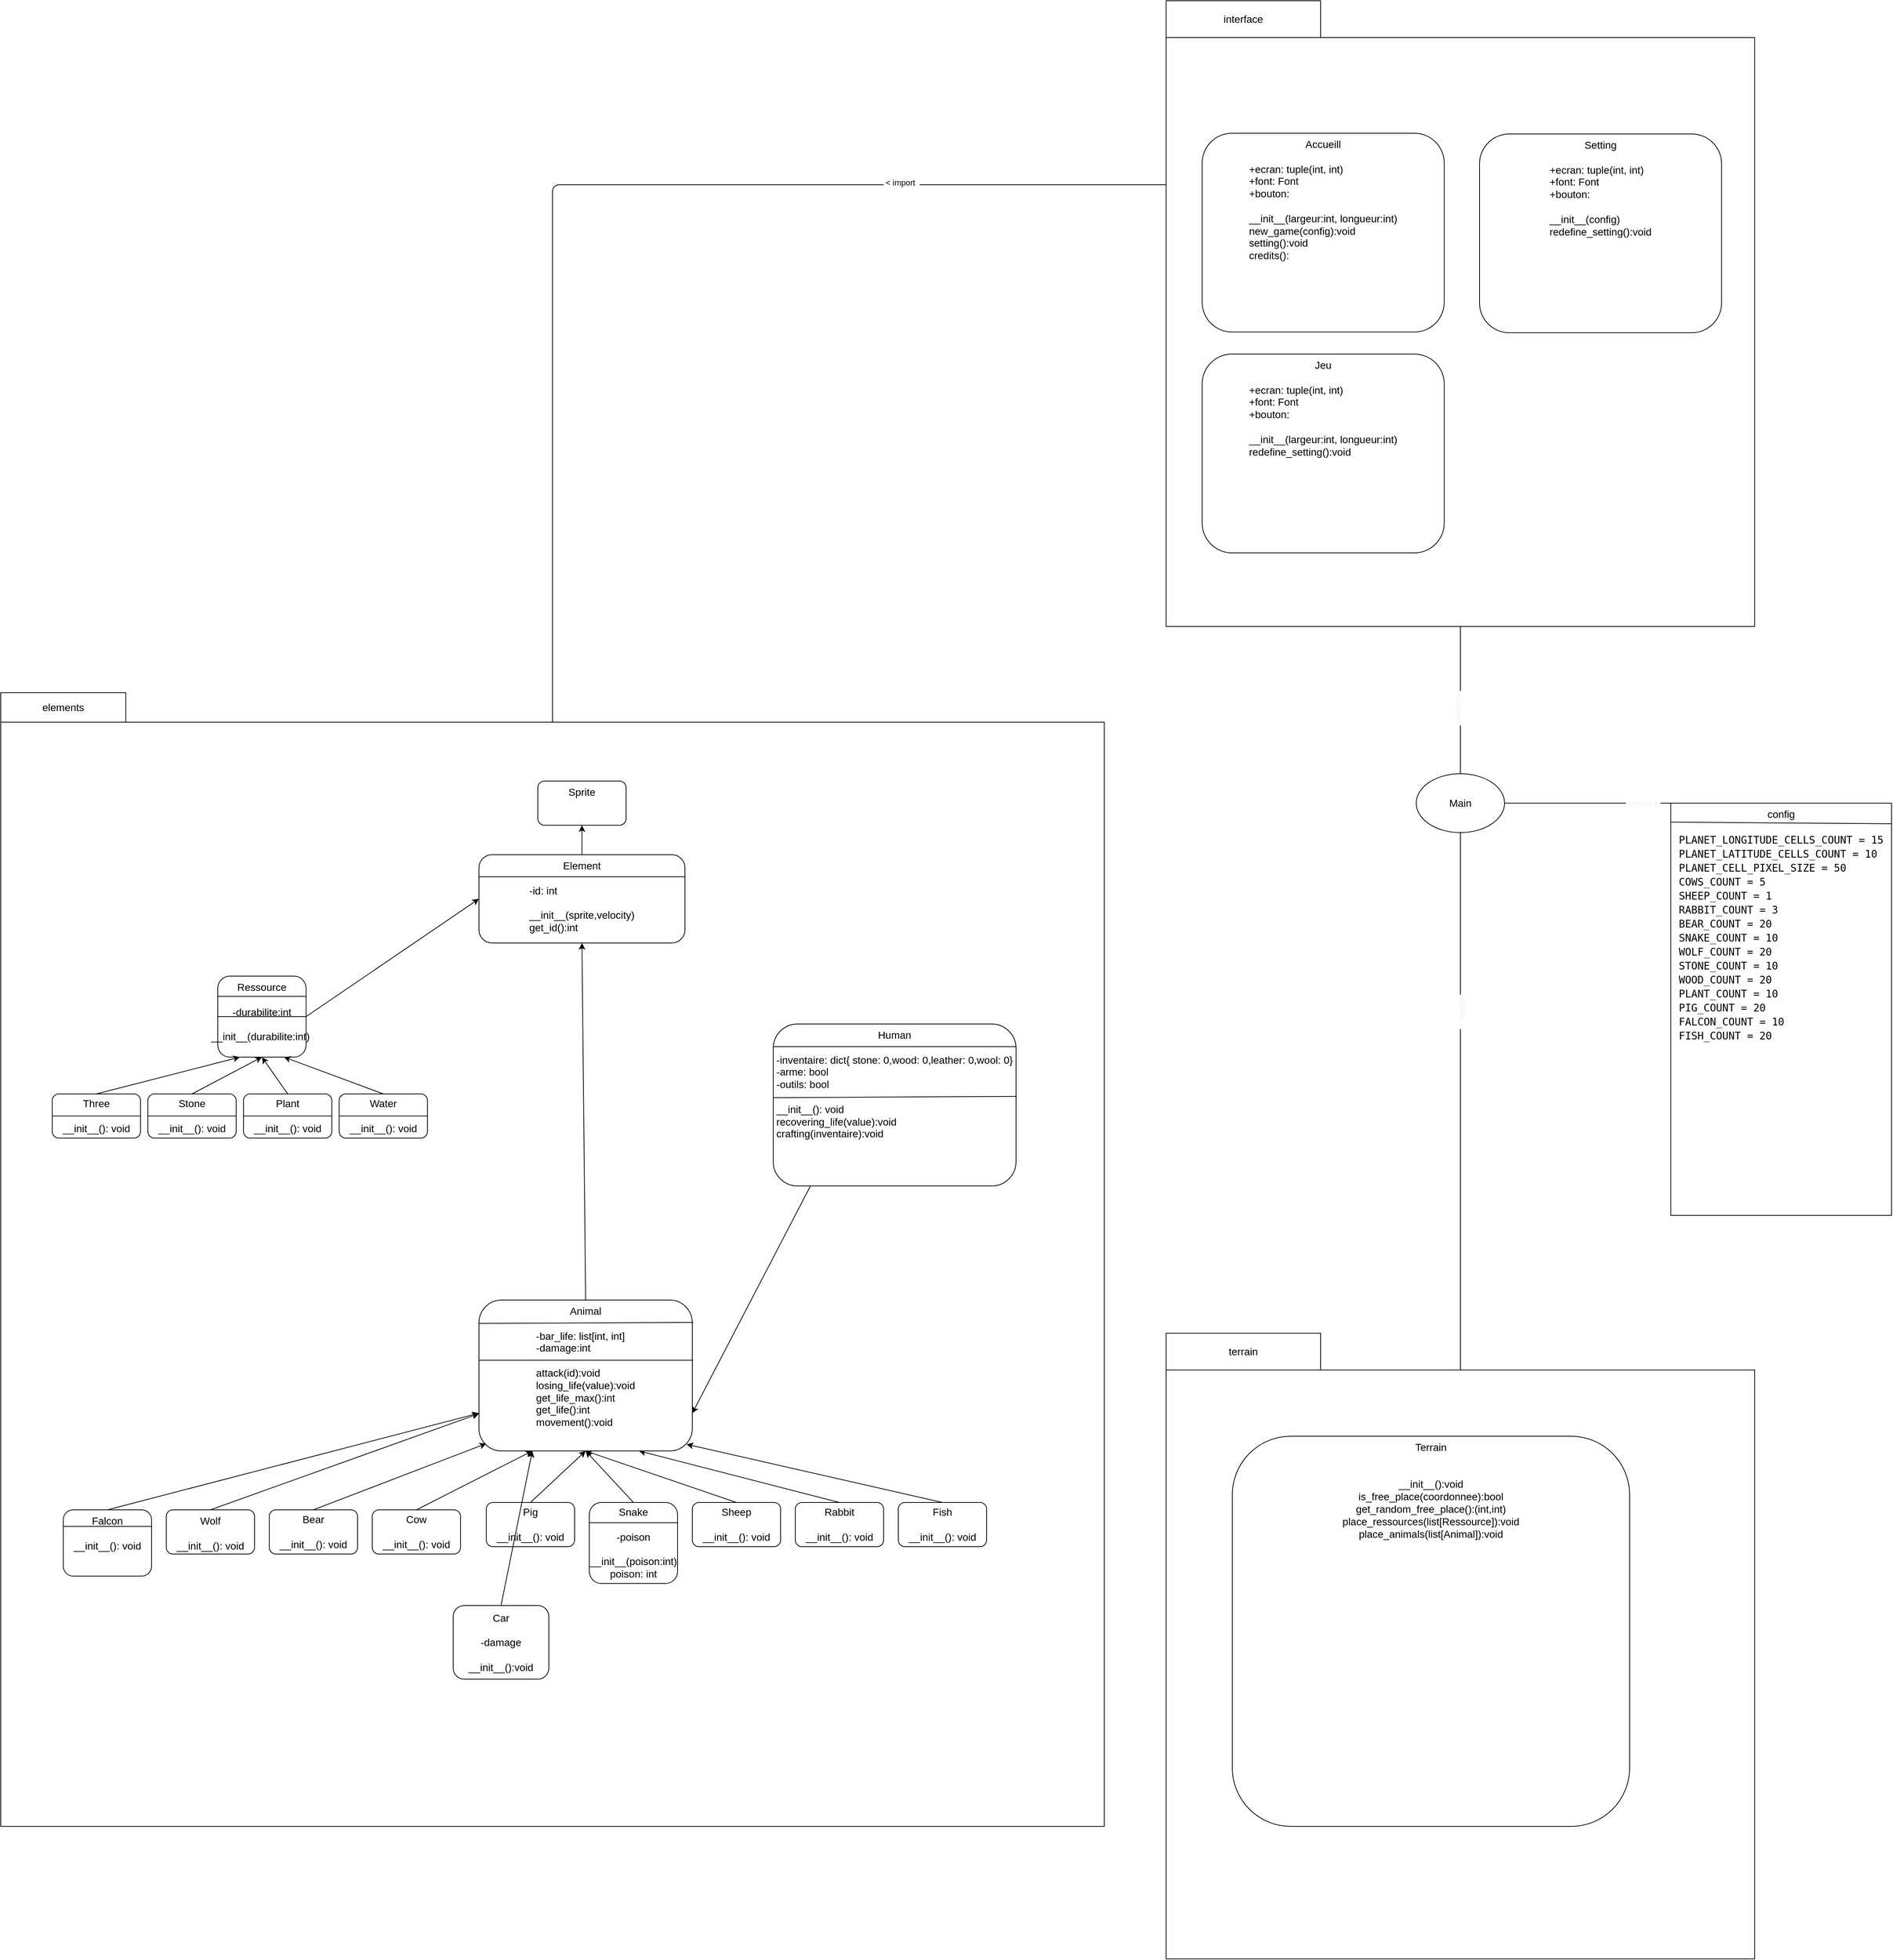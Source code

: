<mxfile>
    <diagram id="VOS-tVAvLOS94y7pvhUZ" name="Page-1">
        <mxGraphModel dx="2011" dy="1875" grid="1" gridSize="10" guides="1" tooltips="1" connect="1" arrows="1" fold="1" page="1" pageScale="1" pageWidth="827" pageHeight="1169" math="0" shadow="0">
            <root>
                <mxCell id="0"/>
                <mxCell id="1" parent="0"/>
                <mxCell id="7" value="&lt;p style=&quot;line-height: 120%; font-size: 14px;&quot;&gt;&lt;br style=&quot;font-size: 14px;&quot;&gt;&lt;/p&gt;" style="whiteSpace=wrap;html=1;aspect=fixed;align=left;horizontal=1;verticalAlign=top;fontSize=14;" parent="1" vertex="1">
                    <mxGeometry x="-390" y="80" width="1500" height="1500" as="geometry"/>
                </mxCell>
                <mxCell id="37" style="edgeStyle=none;html=1;exitX=0.5;exitY=0;exitDx=0;exitDy=0;entryX=0.5;entryY=1;entryDx=0;entryDy=0;fontSize=14;" parent="1" source="3" target="36" edge="1">
                    <mxGeometry relative="1" as="geometry"/>
                </mxCell>
                <mxCell id="3" value="Element&lt;br style=&quot;font-size: 14px;&quot;&gt;&lt;br style=&quot;font-size: 14px;&quot;&gt;&lt;div style=&quot;text-align: left; font-size: 14px;&quot;&gt;&lt;span style=&quot;background-color: initial; font-size: 14px;&quot;&gt;-id: int&lt;/span&gt;&lt;/div&gt;&lt;div style=&quot;text-align: left; font-size: 14px;&quot;&gt;&lt;span style=&quot;background-color: initial; font-size: 14px;&quot;&gt;&lt;br style=&quot;font-size: 14px;&quot;&gt;&lt;/span&gt;&lt;/div&gt;&lt;div style=&quot;text-align: left; font-size: 14px;&quot;&gt;&lt;span style=&quot;background-color: initial; font-size: 14px;&quot;&gt;__init__(sprite,velocity)&lt;/span&gt;&lt;/div&gt;&lt;div style=&quot;text-align: left; font-size: 14px;&quot;&gt;&lt;span style=&quot;background-color: initial; font-size: 14px;&quot;&gt;get_id():int&lt;/span&gt;&lt;/div&gt;" style="rounded=1;whiteSpace=wrap;html=1;verticalAlign=top;fontSize=14;" parent="1" vertex="1">
                    <mxGeometry x="260" y="260" width="280" height="120" as="geometry"/>
                </mxCell>
                <mxCell id="24" style="edgeStyle=none;html=1;exitX=0.5;exitY=0;exitDx=0;exitDy=0;entryX=0;entryY=0.75;entryDx=0;entryDy=0;fontSize=14;" parent="1" source="21" target="5" edge="1">
                    <mxGeometry relative="1" as="geometry"/>
                </mxCell>
                <mxCell id="25" style="edgeStyle=none;html=1;exitX=0.5;exitY=0;exitDx=0;exitDy=0;fontSize=14;" parent="1" source="22" target="5" edge="1">
                    <mxGeometry relative="1" as="geometry"/>
                </mxCell>
                <mxCell id="26" style="edgeStyle=none;html=1;exitX=0.5;exitY=0;exitDx=0;exitDy=0;fontSize=14;entryX=0.034;entryY=0.951;entryDx=0;entryDy=0;entryPerimeter=0;" parent="1" source="23" target="5" edge="1">
                    <mxGeometry relative="1" as="geometry">
                        <mxPoint x="200" y="1040" as="targetPoint"/>
                    </mxGeometry>
                </mxCell>
                <mxCell id="28" style="edgeStyle=none;html=1;exitX=0.5;exitY=0;exitDx=0;exitDy=0;entryX=0.5;entryY=1;entryDx=0;entryDy=0;fontSize=14;" parent="1" source="18" target="5" edge="1">
                    <mxGeometry relative="1" as="geometry"/>
                </mxCell>
                <mxCell id="29" style="edgeStyle=none;html=1;exitX=0.5;exitY=0;exitDx=0;exitDy=0;entryX=0.75;entryY=1;entryDx=0;entryDy=0;fontSize=14;" parent="1" source="19" target="5" edge="1">
                    <mxGeometry relative="1" as="geometry"/>
                </mxCell>
                <mxCell id="5" value="Animal&lt;br style=&quot;font-size: 14px;&quot;&gt;&lt;br style=&quot;font-size: 14px;&quot;&gt;&lt;div style=&quot;text-align: left; font-size: 14px;&quot;&gt;&lt;span style=&quot;background-color: initial; font-size: 14px;&quot;&gt;-bar_life: list[int, int]&lt;/span&gt;&lt;/div&gt;&lt;div style=&quot;text-align: left; font-size: 14px;&quot;&gt;-damage:int&lt;/div&gt;&lt;div style=&quot;text-align: left; font-size: 14px;&quot;&gt;&lt;br style=&quot;font-size: 14px;&quot;&gt;&lt;/div&gt;&lt;div style=&quot;text-align: left; font-size: 14px;&quot;&gt;attack(id):void&lt;/div&gt;&lt;div style=&quot;text-align: left; font-size: 14px;&quot;&gt;losing_life(value):void&lt;br style=&quot;font-size: 14px;&quot;&gt;&lt;/div&gt;&lt;div style=&quot;text-align: left; font-size: 14px;&quot;&gt;&lt;div style=&quot;font-size: 14px;&quot;&gt;&lt;span style=&quot;background-color: initial; font-size: 14px;&quot;&gt;get_life_max():int&lt;/span&gt;&lt;/div&gt;&lt;div style=&quot;font-size: 14px;&quot;&gt;&lt;span style=&quot;background-color: initial; font-size: 14px;&quot;&gt;get_life():int&lt;/span&gt;&lt;/div&gt;&lt;div style=&quot;font-size: 14px;&quot;&gt;movement():void&lt;/div&gt;&lt;/div&gt;" style="rounded=1;whiteSpace=wrap;html=1;verticalAlign=top;align=center;fontSize=14;" parent="1" vertex="1">
                    <mxGeometry x="260" y="865" width="290" height="205" as="geometry"/>
                </mxCell>
                <mxCell id="6" value="" style="endArrow=classic;html=1;entryX=0.5;entryY=1;entryDx=0;entryDy=0;exitX=0.5;exitY=0;exitDx=0;exitDy=0;fontSize=14;" parent="1" source="5" target="3" edge="1">
                    <mxGeometry width="50" height="50" relative="1" as="geometry">
                        <mxPoint x="270" y="530" as="sourcePoint"/>
                        <mxPoint x="220" y="580" as="targetPoint"/>
                    </mxGeometry>
                </mxCell>
                <mxCell id="8" value="Cow&lt;br style=&quot;font-size: 14px;&quot;&gt;&lt;br style=&quot;font-size: 14px;&quot;&gt;__init__(): void" style="rounded=1;whiteSpace=wrap;html=1;fontSize=14;" parent="1" vertex="1">
                    <mxGeometry x="115" y="1150" width="120" height="60" as="geometry"/>
                </mxCell>
                <mxCell id="9" value="" style="endArrow=classic;html=1;entryX=0.25;entryY=1;entryDx=0;entryDy=0;exitX=0.5;exitY=0;exitDx=0;exitDy=0;fontSize=14;" parent="1" source="8" target="5" edge="1">
                    <mxGeometry width="50" height="50" relative="1" as="geometry">
                        <mxPoint x="190.0" y="1140" as="sourcePoint"/>
                        <mxPoint x="820" y="1240" as="targetPoint"/>
                    </mxGeometry>
                </mxCell>
                <mxCell id="10" value="Pig&lt;br style=&quot;font-size: 14px;&quot;&gt;&lt;br style=&quot;font-size: 14px;&quot;&gt;__init__(): void" style="rounded=1;whiteSpace=wrap;html=1;fontSize=14;" parent="1" vertex="1">
                    <mxGeometry x="270" y="1140" width="120" height="60" as="geometry"/>
                </mxCell>
                <mxCell id="11" value="" style="endArrow=classic;html=1;entryX=0.5;entryY=1;entryDx=0;entryDy=0;exitX=0.5;exitY=0;exitDx=0;exitDy=0;fontSize=14;" parent="1" source="10" target="5" edge="1">
                    <mxGeometry width="50" height="50" relative="1" as="geometry">
                        <mxPoint x="510" y="1090" as="sourcePoint"/>
                        <mxPoint x="460" y="1140" as="targetPoint"/>
                    </mxGeometry>
                </mxCell>
                <mxCell id="12" value="Snake&lt;br style=&quot;font-size: 14px;&quot;&gt;&lt;br style=&quot;font-size: 14px;&quot;&gt;-poison&lt;br style=&quot;font-size: 14px;&quot;&gt;&lt;br style=&quot;font-size: 14px;&quot;&gt;__init__(poison:int)&lt;br style=&quot;font-size: 14px;&quot;&gt;poison: int" style="rounded=1;whiteSpace=wrap;html=1;fontSize=14;" parent="1" vertex="1">
                    <mxGeometry x="410" y="1140" width="120" height="110" as="geometry"/>
                </mxCell>
                <mxCell id="13" value="" style="endArrow=classic;html=1;entryX=0.5;entryY=1;entryDx=0;entryDy=0;exitX=0.5;exitY=0;exitDx=0;exitDy=0;fontSize=14;" parent="1" source="12" target="5" edge="1">
                    <mxGeometry width="50" height="50" relative="1" as="geometry">
                        <mxPoint x="510" y="1090" as="sourcePoint"/>
                        <mxPoint x="460" y="1140" as="targetPoint"/>
                    </mxGeometry>
                </mxCell>
                <mxCell id="14" value="&lt;font style=&quot;font-size: 14px;&quot;&gt;Main&lt;/font&gt;" style="ellipse;whiteSpace=wrap;html=1;" parent="1" vertex="1">
                    <mxGeometry x="1534" y="150" width="120" height="80" as="geometry"/>
                </mxCell>
                <mxCell id="16" value="elements" style="rounded=0;whiteSpace=wrap;html=1;container=1;fontSize=14;" parent="1" vertex="1">
                    <mxGeometry x="-390" y="40" width="170" height="40" as="geometry">
                        <mxRectangle x="-390" y="40" width="100" height="30" as="alternateBounds"/>
                    </mxGeometry>
                </mxCell>
                <mxCell id="18" value="Sheep&lt;br style=&quot;font-size: 14px;&quot;&gt;&lt;br style=&quot;font-size: 14px;&quot;&gt;__init__(): void" style="rounded=1;whiteSpace=wrap;html=1;fontSize=14;" parent="1" vertex="1">
                    <mxGeometry x="550" y="1140" width="120" height="60" as="geometry"/>
                </mxCell>
                <mxCell id="19" value="Rabbit&lt;br style=&quot;font-size: 14px;&quot;&gt;&lt;br style=&quot;font-size: 14px;&quot;&gt;__init__(): void" style="rounded=1;whiteSpace=wrap;html=1;fontSize=14;" parent="1" vertex="1">
                    <mxGeometry x="690" y="1140" width="120" height="60" as="geometry"/>
                </mxCell>
                <mxCell id="20" value="Fish&lt;br style=&quot;font-size: 14px;&quot;&gt;&lt;br style=&quot;font-size: 14px;&quot;&gt;__init__(): void" style="rounded=1;whiteSpace=wrap;html=1;fontSize=14;" parent="1" vertex="1">
                    <mxGeometry x="830" y="1140" width="120" height="60" as="geometry"/>
                </mxCell>
                <mxCell id="21" value="Falcon&lt;br style=&quot;font-size: 14px;&quot;&gt;&lt;br style=&quot;font-size: 14px;&quot;&gt;__init__(): void" style="rounded=1;whiteSpace=wrap;html=1;verticalAlign=top;fontSize=14;" parent="1" vertex="1">
                    <mxGeometry x="-305" y="1150" width="120" height="90" as="geometry"/>
                </mxCell>
                <mxCell id="22" value="Wolf&lt;br style=&quot;font-size: 14px;&quot;&gt;&lt;br style=&quot;font-size: 14px;&quot;&gt;__init__(): void" style="rounded=1;whiteSpace=wrap;html=1;verticalAlign=top;fontSize=14;" parent="1" vertex="1">
                    <mxGeometry x="-165" y="1150" width="120" height="60" as="geometry"/>
                </mxCell>
                <mxCell id="23" value="Bear&lt;br style=&quot;font-size: 14px;&quot;&gt;&lt;br style=&quot;font-size: 14px;&quot;&gt;__init__(): void" style="rounded=1;whiteSpace=wrap;html=1;fontSize=14;" parent="1" vertex="1">
                    <mxGeometry x="-25" y="1150" width="120" height="60" as="geometry"/>
                </mxCell>
                <mxCell id="32" style="edgeStyle=none;html=1;exitX=0.5;exitY=0;exitDx=0;exitDy=0;entryX=1;entryY=0.75;entryDx=0;entryDy=0;fontSize=14;" parent="1" source="27" target="5" edge="1">
                    <mxGeometry relative="1" as="geometry"/>
                </mxCell>
                <mxCell id="27" value="Human&lt;br style=&quot;font-size: 14px;&quot;&gt;&lt;br style=&quot;font-size: 14px;&quot;&gt;&lt;div style=&quot;text-align: left; font-size: 14px;&quot;&gt;&lt;span style=&quot;background-color: initial; font-size: 14px;&quot;&gt;-inventaire: dict{ stone: 0,wood: 0,leather: 0,wool: 0}&lt;/span&gt;&lt;br style=&quot;font-size: 14px;&quot;&gt;&lt;/div&gt;&lt;div style=&quot;text-align: left; font-size: 14px;&quot;&gt;&lt;span style=&quot;background-color: initial; font-size: 14px;&quot;&gt;-arme: bool&lt;/span&gt;&lt;/div&gt;&lt;div style=&quot;text-align: left; font-size: 14px;&quot;&gt;&lt;span style=&quot;background-color: initial; font-size: 14px;&quot;&gt;-outils: bool&lt;/span&gt;&lt;/div&gt;&lt;div style=&quot;text-align: left;&quot;&gt;&lt;br&gt;&lt;/div&gt;&lt;div style=&quot;text-align: left; font-size: 14px;&quot;&gt;&lt;span style=&quot;background-color: initial; font-size: 14px;&quot;&gt;__init__(): void&lt;/span&gt;&lt;/div&gt;&lt;div style=&quot;text-align: left; font-size: 14px;&quot;&gt;recovering_life(value):void&lt;/div&gt;&lt;div style=&quot;text-align: left; font-size: 14px;&quot;&gt;&lt;span style=&quot;background-color: initial; font-size: 14px;&quot;&gt;crafting(inventaire):void&lt;/span&gt;&lt;/div&gt;&lt;div style=&quot;font-size: 14px;&quot;&gt;&lt;span style=&quot;background-color: initial; font-size: 14px;&quot;&gt;&lt;br style=&quot;font-size: 14px;&quot;&gt;&lt;/span&gt;&lt;/div&gt;" style="rounded=1;whiteSpace=wrap;html=1;verticalAlign=top;points=[[0,0,0,0,0],[0,0.14,0,0,0],[0,0.4,0,0,0],[0,0.75,0,0,0],[0,1,0,0,0],[0.25,0,0,0,0],[0.25,1,0,0,0],[0.5,0,0,0,0],[0.5,1,0,0,0],[0.75,0,0,0,0],[0.75,1,0,0,0],[1,0,0,0,0],[1,0.14,0,0,0],[1,0.4,0,0,0],[1,0.75,0,0,0],[1,1,0,0,0]];fontSize=14;align=center;" parent="1" vertex="1">
                    <mxGeometry x="660" y="490" width="330" height="220" as="geometry"/>
                </mxCell>
                <mxCell id="30" value="" style="endArrow=classic;html=1;entryX=0.973;entryY=0.956;entryDx=0;entryDy=0;exitX=0.5;exitY=0;exitDx=0;exitDy=0;fontSize=14;entryPerimeter=0;" parent="1" source="20" target="5" edge="1">
                    <mxGeometry width="50" height="50" relative="1" as="geometry">
                        <mxPoint x="580" y="1090" as="sourcePoint"/>
                        <mxPoint x="530" y="1140" as="targetPoint"/>
                    </mxGeometry>
                </mxCell>
                <mxCell id="47" style="edgeStyle=none;html=1;exitX=1;exitY=0.5;exitDx=0;exitDy=0;entryX=0;entryY=0.5;entryDx=0;entryDy=0;fontSize=14;" parent="1" source="34" target="3" edge="1">
                    <mxGeometry relative="1" as="geometry">
                        <mxPoint x="255" y="410" as="targetPoint"/>
                    </mxGeometry>
                </mxCell>
                <mxCell id="34" value="Ressource&lt;br style=&quot;font-size: 14px;&quot;&gt;&lt;br style=&quot;font-size: 14px;&quot;&gt;-durabilite:int&lt;br style=&quot;font-size: 14px;&quot;&gt;&lt;br style=&quot;font-size: 14px;&quot;&gt;__init__(durabilite:int)&amp;nbsp;" style="rounded=1;whiteSpace=wrap;html=1;verticalAlign=top;fontSize=14;" parent="1" vertex="1">
                    <mxGeometry x="-95" y="425" width="120" height="110" as="geometry"/>
                </mxCell>
                <mxCell id="35" value="" style="endArrow=none;html=1;exitX=0;exitY=0.25;exitDx=0;exitDy=0;entryX=1;entryY=0.25;entryDx=0;entryDy=0;fontSize=14;" parent="1" source="21" target="21" edge="1">
                    <mxGeometry width="50" height="50" relative="1" as="geometry">
                        <mxPoint x="355" y="760" as="sourcePoint"/>
                        <mxPoint x="405" y="710" as="targetPoint"/>
                    </mxGeometry>
                </mxCell>
                <mxCell id="36" value="Sprite" style="rounded=1;whiteSpace=wrap;html=1;verticalAlign=top;fontSize=14;" parent="1" vertex="1">
                    <mxGeometry x="340" y="160" width="120" height="60" as="geometry"/>
                </mxCell>
                <mxCell id="39" style="edgeStyle=none;html=1;exitX=0.5;exitY=0;exitDx=0;exitDy=0;entryX=0.25;entryY=1;entryDx=0;entryDy=0;fontSize=14;" parent="1" source="38" target="34" edge="1">
                    <mxGeometry relative="1" as="geometry"/>
                </mxCell>
                <mxCell id="38" value="Three&lt;br style=&quot;font-size: 14px;&quot;&gt;&lt;br style=&quot;font-size: 14px;&quot;&gt;__init__(): void" style="rounded=1;whiteSpace=wrap;html=1;fontSize=14;" parent="1" vertex="1">
                    <mxGeometry x="-320" y="585" width="120" height="60" as="geometry"/>
                </mxCell>
                <mxCell id="44" style="edgeStyle=none;html=1;exitX=0.5;exitY=0;exitDx=0;exitDy=0;entryX=0.5;entryY=1;entryDx=0;entryDy=0;fontSize=14;" parent="1" source="40" target="34" edge="1">
                    <mxGeometry relative="1" as="geometry"/>
                </mxCell>
                <mxCell id="40" value="Stone&lt;br style=&quot;font-size: 14px;&quot;&gt;&lt;br style=&quot;font-size: 14px;&quot;&gt;__init__(): void" style="rounded=1;whiteSpace=wrap;html=1;fontSize=14;" parent="1" vertex="1">
                    <mxGeometry x="-190" y="585" width="120" height="60" as="geometry"/>
                </mxCell>
                <mxCell id="45" style="edgeStyle=none;html=1;exitX=0.5;exitY=0;exitDx=0;exitDy=0;entryX=0.5;entryY=1;entryDx=0;entryDy=0;fontSize=14;" parent="1" source="41" target="34" edge="1">
                    <mxGeometry relative="1" as="geometry"/>
                </mxCell>
                <mxCell id="41" value="Plant&lt;br style=&quot;font-size: 14px;&quot;&gt;&lt;br style=&quot;font-size: 14px;&quot;&gt;__init__(): void" style="rounded=1;whiteSpace=wrap;html=1;fontSize=14;" parent="1" vertex="1">
                    <mxGeometry x="-60" y="585" width="120" height="60" as="geometry"/>
                </mxCell>
                <mxCell id="46" style="edgeStyle=none;html=1;exitX=0.5;exitY=0;exitDx=0;exitDy=0;entryX=0.75;entryY=1;entryDx=0;entryDy=0;fontSize=14;" parent="1" source="42" target="34" edge="1">
                    <mxGeometry relative="1" as="geometry"/>
                </mxCell>
                <mxCell id="42" value="Water&lt;br style=&quot;font-size: 14px;&quot;&gt;&lt;br style=&quot;font-size: 14px;&quot;&gt;__init__(): void" style="rounded=1;whiteSpace=wrap;html=1;fontSize=14;" parent="1" vertex="1">
                    <mxGeometry x="70" y="585" width="120" height="60" as="geometry"/>
                </mxCell>
                <mxCell id="48" value="" style="endArrow=none;html=1;entryX=0;entryY=0.5;entryDx=0;entryDy=0;exitX=1;exitY=0.5;exitDx=0;exitDy=0;fontSize=14;" parent="1" source="38" target="38" edge="1">
                    <mxGeometry width="50" height="50" relative="1" as="geometry">
                        <mxPoint x="-60" y="605" as="sourcePoint"/>
                        <mxPoint x="-10" y="555" as="targetPoint"/>
                    </mxGeometry>
                </mxCell>
                <mxCell id="49" value="" style="endArrow=none;html=1;entryX=0;entryY=0.5;entryDx=0;entryDy=0;exitX=1;exitY=0.5;exitDx=0;exitDy=0;fontSize=14;" parent="1" source="40" target="40" edge="1">
                    <mxGeometry width="50" height="50" relative="1" as="geometry">
                        <mxPoint x="-60" y="605" as="sourcePoint"/>
                        <mxPoint x="-10" y="555" as="targetPoint"/>
                    </mxGeometry>
                </mxCell>
                <mxCell id="50" value="" style="endArrow=none;html=1;exitX=1;exitY=0.5;exitDx=0;exitDy=0;entryX=0;entryY=0.5;entryDx=0;entryDy=0;fontSize=14;" parent="1" source="41" target="41" edge="1">
                    <mxGeometry width="50" height="50" relative="1" as="geometry">
                        <mxPoint x="-60" y="605" as="sourcePoint"/>
                        <mxPoint x="-10" y="555" as="targetPoint"/>
                    </mxGeometry>
                </mxCell>
                <mxCell id="51" value="" style="endArrow=none;html=1;entryX=0;entryY=0.5;entryDx=0;entryDy=0;exitX=1;exitY=0.5;exitDx=0;exitDy=0;fontSize=14;" parent="1" source="42" target="42" edge="1">
                    <mxGeometry width="50" height="50" relative="1" as="geometry">
                        <mxPoint x="-60" y="605" as="sourcePoint"/>
                        <mxPoint x="-10" y="555" as="targetPoint"/>
                    </mxGeometry>
                </mxCell>
                <mxCell id="52" value="" style="endArrow=none;html=1;entryX=0;entryY=0.25;entryDx=0;entryDy=0;exitX=1;exitY=0.25;exitDx=0;exitDy=0;verticalAlign=top;fontSize=14;" parent="1" source="34" target="34" edge="1">
                    <mxGeometry width="50" height="50" relative="1" as="geometry">
                        <mxPoint x="35" y="655" as="sourcePoint"/>
                        <mxPoint x="85" y="605" as="targetPoint"/>
                    </mxGeometry>
                </mxCell>
                <mxCell id="54" value="" style="endArrow=none;html=1;entryX=0;entryY=0.5;entryDx=0;entryDy=0;exitX=1;exitY=0.5;exitDx=0;exitDy=0;fontSize=14;" parent="1" source="34" target="34" edge="1">
                    <mxGeometry width="50" height="50" relative="1" as="geometry">
                        <mxPoint x="45" y="655" as="sourcePoint"/>
                        <mxPoint x="95" y="605" as="targetPoint"/>
                    </mxGeometry>
                </mxCell>
                <mxCell id="56" value="" style="endArrow=none;html=1;exitX=0;exitY=0.25;exitDx=0;exitDy=0;entryX=1;entryY=0.25;entryDx=0;entryDy=0;fontSize=14;" parent="1" source="12" target="12" edge="1">
                    <mxGeometry width="50" height="50" relative="1" as="geometry">
                        <mxPoint x="550" y="1000" as="sourcePoint"/>
                        <mxPoint x="600" y="950" as="targetPoint"/>
                    </mxGeometry>
                </mxCell>
                <mxCell id="57" value="" style="endArrow=none;html=1;exitX=-0.001;exitY=0.155;exitDx=0;exitDy=0;entryX=1.004;entryY=0.148;entryDx=0;entryDy=0;fontSize=14;exitPerimeter=0;entryPerimeter=0;" parent="1" source="5" target="5" edge="1">
                    <mxGeometry width="50" height="50" relative="1" as="geometry">
                        <mxPoint x="550" y="1000" as="sourcePoint"/>
                        <mxPoint x="600" y="950" as="targetPoint"/>
                    </mxGeometry>
                </mxCell>
                <mxCell id="58" value="" style="endArrow=none;html=1;entryX=0;entryY=0.25;entryDx=0;entryDy=0;exitX=1;exitY=0.25;exitDx=0;exitDy=0;fontSize=14;" parent="1" source="3" target="3" edge="1">
                    <mxGeometry width="50" height="50" relative="1" as="geometry">
                        <mxPoint x="470" y="370" as="sourcePoint"/>
                        <mxPoint x="520" y="320" as="targetPoint"/>
                    </mxGeometry>
                </mxCell>
                <mxCell id="59" value="" style="endArrow=none;html=1;exitX=0;exitY=0.14;exitDx=0;exitDy=0;entryX=1;entryY=0.14;entryDx=0;entryDy=0;entryPerimeter=0;exitPerimeter=0;fontSize=14;" parent="1" source="27" target="27" edge="1">
                    <mxGeometry width="50" height="50" relative="1" as="geometry">
                        <mxPoint x="1130" y="870" as="sourcePoint"/>
                        <mxPoint x="1180" y="820" as="targetPoint"/>
                    </mxGeometry>
                </mxCell>
                <mxCell id="60" value="" style="endArrow=none;html=1;entryX=1.003;entryY=0.447;entryDx=0;entryDy=0;exitX=0;exitY=0.455;exitDx=0;exitDy=0;entryPerimeter=0;exitPerimeter=0;fontSize=14;" parent="1" source="27" target="27" edge="1">
                    <mxGeometry width="50" height="50" relative="1" as="geometry">
                        <mxPoint x="1130" y="870" as="sourcePoint"/>
                        <mxPoint x="1180" y="820" as="targetPoint"/>
                    </mxGeometry>
                </mxCell>
                <mxCell id="61" value="" style="endArrow=none;html=1;entryX=-0.001;entryY=0.399;entryDx=0;entryDy=0;exitX=1.004;exitY=0.399;exitDx=0;exitDy=0;fontSize=14;entryPerimeter=0;exitPerimeter=0;" parent="1" source="5" target="5" edge="1">
                    <mxGeometry width="50" height="50" relative="1" as="geometry">
                        <mxPoint x="440" y="1110" as="sourcePoint"/>
                        <mxPoint x="490" y="1060" as="targetPoint"/>
                    </mxGeometry>
                </mxCell>
                <mxCell id="65" value="" style="whiteSpace=wrap;html=1;aspect=fixed;fontSize=14;" parent="1" vertex="1">
                    <mxGeometry x="1194" y="960" width="800" height="800" as="geometry"/>
                </mxCell>
                <mxCell id="66" value="terrain" style="rounded=0;whiteSpace=wrap;html=1;fontSize=14;" parent="1" vertex="1">
                    <mxGeometry x="1194" y="910" width="210" height="50" as="geometry"/>
                </mxCell>
                <mxCell id="67" value="Terrain&lt;br style=&quot;font-size: 14px;&quot;&gt;&lt;br style=&quot;font-size: 14px;&quot;&gt;&lt;br style=&quot;font-size: 14px;&quot;&gt;__init__():void&lt;br style=&quot;font-size: 14px;&quot;&gt;is_free_place(coordonnee):bool&lt;br style=&quot;font-size: 14px;&quot;&gt;get_random_free_place():(int,int)&lt;br style=&quot;font-size: 14px;&quot;&gt;place_ressources(list[Ressource]):void&lt;br style=&quot;font-size: 14px;&quot;&gt;place_animals(list[Animal]):void&lt;br style=&quot;font-size: 14px;&quot;&gt;" style="rounded=1;whiteSpace=wrap;html=1;verticalAlign=top;fontSize=14;" parent="1" vertex="1">
                    <mxGeometry x="1284" y="1050" width="540" height="530" as="geometry"/>
                </mxCell>
                <mxCell id="82" style="edgeStyle=none;html=1;exitX=0.5;exitY=0;exitDx=0;exitDy=0;entryX=0.25;entryY=1;entryDx=0;entryDy=0;" parent="1" source="68" target="5" edge="1">
                    <mxGeometry relative="1" as="geometry"/>
                </mxCell>
                <mxCell id="68" value="Car&lt;br style=&quot;font-size: 14px;&quot;&gt;&lt;br style=&quot;font-size: 14px;&quot;&gt;-damage&lt;br style=&quot;font-size: 14px;&quot;&gt;&lt;br style=&quot;font-size: 14px;&quot;&gt;__init__():void" style="rounded=1;whiteSpace=wrap;html=1;fontSize=14;" parent="1" vertex="1">
                    <mxGeometry x="225" y="1280" width="130" height="100" as="geometry"/>
                </mxCell>
                <mxCell id="69" value="" style="whiteSpace=wrap;html=1;aspect=fixed;fontSize=14;" parent="1" vertex="1">
                    <mxGeometry x="1194" y="-850" width="800" height="800" as="geometry"/>
                </mxCell>
                <mxCell id="70" value="interface" style="rounded=0;whiteSpace=wrap;html=1;fontSize=14;" parent="1" vertex="1">
                    <mxGeometry x="1194" y="-900" width="210" height="50" as="geometry"/>
                </mxCell>
                <mxCell id="71" value="Accueill&lt;br style=&quot;font-size: 14px;&quot;&gt;&lt;br style=&quot;font-size: 14px;&quot;&gt;&lt;div style=&quot;text-align: left; font-size: 14px;&quot;&gt;&lt;span style=&quot;background-color: initial; font-size: 14px;&quot;&gt;+ecran: tuple(int, int)&lt;/span&gt;&lt;/div&gt;&lt;div style=&quot;text-align: left; font-size: 14px;&quot;&gt;&lt;span style=&quot;background-color: initial; font-size: 14px;&quot;&gt;+font: Font&lt;/span&gt;&lt;/div&gt;&lt;div style=&quot;text-align: left; font-size: 14px;&quot;&gt;&lt;span style=&quot;background-color: initial; font-size: 14px;&quot;&gt;+bouton:&lt;/span&gt;&lt;/div&gt;&lt;div style=&quot;text-align: left; font-size: 14px;&quot;&gt;&lt;br style=&quot;font-size: 14px;&quot;&gt;&lt;/div&gt;&lt;div style=&quot;text-align: left; font-size: 14px;&quot;&gt;&lt;span style=&quot;background-color: initial; font-size: 14px;&quot;&gt;__init__(largeur:int, longueur:int)&lt;/span&gt;&lt;/div&gt;&lt;div style=&quot;text-align: left; font-size: 14px;&quot;&gt;&lt;span style=&quot;background-color: initial; font-size: 14px;&quot;&gt;new_game(config):void&lt;/span&gt;&lt;/div&gt;&lt;div style=&quot;text-align: left; font-size: 14px;&quot;&gt;&lt;span style=&quot;background-color: initial; font-size: 14px;&quot;&gt;setting():void&lt;/span&gt;&lt;/div&gt;&lt;div style=&quot;text-align: left; font-size: 14px;&quot;&gt;&lt;span style=&quot;background-color: initial; font-size: 14px;&quot;&gt;credits():&lt;/span&gt;&lt;/div&gt;&lt;div style=&quot;text-align: left; font-size: 14px;&quot;&gt;&lt;br&gt;&lt;/div&gt;" style="rounded=1;whiteSpace=wrap;html=1;verticalAlign=top;fontSize=14;" parent="1" vertex="1">
                    <mxGeometry x="1243" y="-720" width="329" height="270" as="geometry"/>
                </mxCell>
                <mxCell id="72" value="config&lt;br style=&quot;font-size: 14px;&quot;&gt;&lt;br style=&quot;font-size: 14px;&quot;&gt;&lt;div style=&quot;font-family: &amp;quot;Droid Sans Mono&amp;quot;, &amp;quot;monospace&amp;quot;, monospace; font-size: 14px; line-height: 19px;&quot;&gt;&lt;div style=&quot;text-align: left; font-size: 14px;&quot;&gt;PLANET_LONGITUDE_CELLS_COUNT = 15&lt;/div&gt;&lt;div style=&quot;text-align: left; font-size: 14px;&quot;&gt;PLANET_LATITUDE_CELLS_COUNT = 10&lt;/div&gt;&lt;div style=&quot;text-align: left; font-size: 14px;&quot;&gt;PLANET_CELL_PIXEL_SIZE = 50&lt;/div&gt;&lt;div style=&quot;text-align: left; font-size: 14px;&quot;&gt;COWS_COUNT = 5&lt;/div&gt;&lt;div style=&quot;text-align: left; font-size: 14px;&quot;&gt;SHEEP_COUNT = 1&lt;/div&gt;&lt;div style=&quot;text-align: left; font-size: 14px;&quot;&gt;RABBIT_COUNT = 3&lt;/div&gt;&lt;div style=&quot;text-align: left; font-size: 14px;&quot;&gt;BEAR_COUNT = 20&lt;/div&gt;&lt;div style=&quot;text-align: left; font-size: 14px;&quot;&gt;SNAKE_COUNT = 10&lt;/div&gt;&lt;div style=&quot;text-align: left; font-size: 14px;&quot;&gt;WOLF_COUNT = 20&lt;/div&gt;&lt;div style=&quot;text-align: left; font-size: 14px;&quot;&gt;STONE_COUNT = 10&lt;/div&gt;&lt;div style=&quot;text-align: left; font-size: 14px;&quot;&gt;&lt;div style=&quot;font-size: 14px;&quot;&gt;WOOD_COUNT = 20&lt;/div&gt;&lt;div style=&quot;font-size: 14px;&quot;&gt;PLANT_COUNT = 10&lt;/div&gt;&lt;div style=&quot;font-size: 14px;&quot;&gt;&lt;div style=&quot;font-size: 14px;&quot;&gt;PIG_COUNT = 20&lt;/div&gt;&lt;div style=&quot;font-size: 14px;&quot;&gt;FALCON_COUNT = 10&lt;/div&gt;&lt;/div&gt;&lt;div style=&quot;font-size: 14px;&quot;&gt;&lt;div style=&quot;font-size: 14px;&quot;&gt;FISH_COUNT = 20&lt;/div&gt;&lt;/div&gt;&lt;/div&gt;&lt;/div&gt;" style="rounded=0;whiteSpace=wrap;html=1;verticalAlign=top;fontSize=14;" parent="1" vertex="1">
                    <mxGeometry x="1880" y="190" width="300" height="560" as="geometry"/>
                </mxCell>
                <mxCell id="73" value="" style="endArrow=none;html=1;fontColor=#F0F0F0;entryX=0.998;entryY=0.05;entryDx=0;entryDy=0;entryPerimeter=0;exitX=0.002;exitY=0.046;exitDx=0;exitDy=0;exitPerimeter=0;fontSize=14;" parent="1" source="72" target="72" edge="1">
                    <mxGeometry width="50" height="50" relative="1" as="geometry">
                        <mxPoint x="1950" y="460" as="sourcePoint"/>
                        <mxPoint x="2000" y="410" as="targetPoint"/>
                    </mxGeometry>
                </mxCell>
                <mxCell id="74" value="&amp;nbsp;import &amp;gt;&amp;nbsp;" style="endArrow=none;html=1;fontColor=#F0F0F0;entryX=0.5;entryY=0;entryDx=0;entryDy=0;exitX=1;exitY=0.5;exitDx=0;exitDy=0;" parent="1" source="14" target="72" edge="1">
                    <mxGeometry width="50" height="50" relative="1" as="geometry">
                        <mxPoint x="1810" y="190" as="sourcePoint"/>
                        <mxPoint x="1860" y="140" as="targetPoint"/>
                    </mxGeometry>
                </mxCell>
                <mxCell id="77" value="" style="endArrow=none;html=1;fontColor=#F0F0F0;entryX=0.5;entryY=1;entryDx=0;entryDy=0;exitX=0.5;exitY=0;exitDx=0;exitDy=0;" parent="1" source="14" target="69" edge="1">
                    <mxGeometry width="50" height="50" relative="1" as="geometry">
                        <mxPoint x="1010" y="190" as="sourcePoint"/>
                        <mxPoint x="1060" y="140" as="targetPoint"/>
                    </mxGeometry>
                </mxCell>
                <mxCell id="78" value="&amp;nbsp;&amp;lt; import&amp;nbsp;" style="edgeLabel;html=1;align=center;verticalAlign=middle;resizable=0;points=[];fontColor=#F0F0F0;rotation=90;" parent="77" vertex="1" connectable="0">
                    <mxGeometry x="-0.101" y="2" relative="1" as="geometry">
                        <mxPoint as="offset"/>
                    </mxGeometry>
                </mxCell>
                <mxCell id="79" value="" style="endArrow=none;html=1;fontColor=#F0F0F0;entryX=0.5;entryY=1;entryDx=0;entryDy=0;exitX=0.5;exitY=0;exitDx=0;exitDy=0;" parent="1" source="65" target="14" edge="1">
                    <mxGeometry width="50" height="50" relative="1" as="geometry">
                        <mxPoint x="1420" y="450" as="sourcePoint"/>
                        <mxPoint x="1470" y="400" as="targetPoint"/>
                    </mxGeometry>
                </mxCell>
                <mxCell id="80" value="&amp;nbsp;&amp;lt; import&amp;nbsp;" style="edgeLabel;html=1;align=center;verticalAlign=middle;resizable=0;points=[];fontColor=#F0F0F0;rotation=-90;" parent="79" vertex="1" connectable="0">
                    <mxGeometry x="0.332" y="-1" relative="1" as="geometry">
                        <mxPoint as="offset"/>
                    </mxGeometry>
                </mxCell>
                <mxCell id="83" value="" style="endArrow=none;html=1;exitX=0.5;exitY=0;exitDx=0;exitDy=0;entryX=0;entryY=0.25;entryDx=0;entryDy=0;" parent="1" source="7" target="69" edge="1">
                    <mxGeometry width="50" height="50" relative="1" as="geometry">
                        <mxPoint x="840" y="-320" as="sourcePoint"/>
                        <mxPoint x="360" y="-630" as="targetPoint"/>
                        <Array as="points">
                            <mxPoint x="360" y="-650"/>
                        </Array>
                    </mxGeometry>
                </mxCell>
                <mxCell id="86" value="&amp;nbsp;&amp;lt; import&amp;nbsp;&amp;nbsp;" style="edgeLabel;html=1;align=center;verticalAlign=middle;resizable=0;points=[];" parent="83" vertex="1" connectable="0">
                    <mxGeometry x="0.538" y="3" relative="1" as="geometry">
                        <mxPoint x="1" as="offset"/>
                    </mxGeometry>
                </mxCell>
                <mxCell id="88" value="Setting&lt;br style=&quot;font-size: 14px;&quot;&gt;&lt;br style=&quot;font-size: 14px;&quot;&gt;&lt;div style=&quot;text-align: left; font-size: 14px;&quot;&gt;&lt;span style=&quot;background-color: initial; font-size: 14px;&quot;&gt;+ecran: tuple(int, int)&lt;/span&gt;&lt;/div&gt;&lt;div style=&quot;text-align: left; font-size: 14px;&quot;&gt;&lt;span style=&quot;background-color: initial; font-size: 14px;&quot;&gt;+font: Font&lt;/span&gt;&lt;/div&gt;&lt;div style=&quot;text-align: left; font-size: 14px;&quot;&gt;&lt;span style=&quot;background-color: initial; font-size: 14px;&quot;&gt;+bouton:&lt;/span&gt;&lt;/div&gt;&lt;div style=&quot;text-align: left; font-size: 14px;&quot;&gt;&lt;br style=&quot;font-size: 14px;&quot;&gt;&lt;/div&gt;&lt;div style=&quot;text-align: left; font-size: 14px;&quot;&gt;&lt;span style=&quot;background-color: initial; font-size: 14px;&quot;&gt;__init__(config)&lt;/span&gt;&lt;/div&gt;&lt;div style=&quot;text-align: left; font-size: 14px;&quot;&gt;&lt;span style=&quot;background-color: initial; font-size: 14px;&quot;&gt;redefine_setting():void&lt;/span&gt;&lt;/div&gt;&lt;div style=&quot;text-align: left; font-size: 14px;&quot;&gt;&lt;br&gt;&lt;/div&gt;" style="rounded=1;whiteSpace=wrap;html=1;verticalAlign=top;fontSize=14;" parent="1" vertex="1">
                    <mxGeometry x="1620" y="-719" width="329" height="270" as="geometry"/>
                </mxCell>
                <mxCell id="89" value="Jeu&lt;br style=&quot;font-size: 14px;&quot;&gt;&lt;br style=&quot;font-size: 14px;&quot;&gt;&lt;div style=&quot;text-align: left; font-size: 14px;&quot;&gt;&lt;span style=&quot;background-color: initial; font-size: 14px;&quot;&gt;+ecran: tuple(int, int)&lt;/span&gt;&lt;/div&gt;&lt;div style=&quot;text-align: left; font-size: 14px;&quot;&gt;&lt;span style=&quot;background-color: initial; font-size: 14px;&quot;&gt;+font: Font&lt;/span&gt;&lt;/div&gt;&lt;div style=&quot;text-align: left; font-size: 14px;&quot;&gt;&lt;span style=&quot;background-color: initial; font-size: 14px;&quot;&gt;+bouton:&lt;/span&gt;&lt;/div&gt;&lt;div style=&quot;text-align: left; font-size: 14px;&quot;&gt;&lt;br style=&quot;font-size: 14px;&quot;&gt;&lt;/div&gt;&lt;div style=&quot;text-align: left; font-size: 14px;&quot;&gt;&lt;span style=&quot;background-color: initial; font-size: 14px;&quot;&gt;__init__(largeur:int, longueur:int)&lt;/span&gt;&lt;/div&gt;&lt;div style=&quot;text-align: left; font-size: 14px;&quot;&gt;&lt;span style=&quot;background-color: initial; font-size: 14px;&quot;&gt;redefine_setting():void&lt;/span&gt;&lt;/div&gt;&lt;div style=&quot;text-align: left; font-size: 14px;&quot;&gt;&lt;br&gt;&lt;/div&gt;" style="rounded=1;whiteSpace=wrap;html=1;verticalAlign=top;fontSize=14;" vertex="1" parent="1">
                    <mxGeometry x="1243" y="-420" width="329" height="270" as="geometry"/>
                </mxCell>
            </root>
        </mxGraphModel>
    </diagram>
</mxfile>